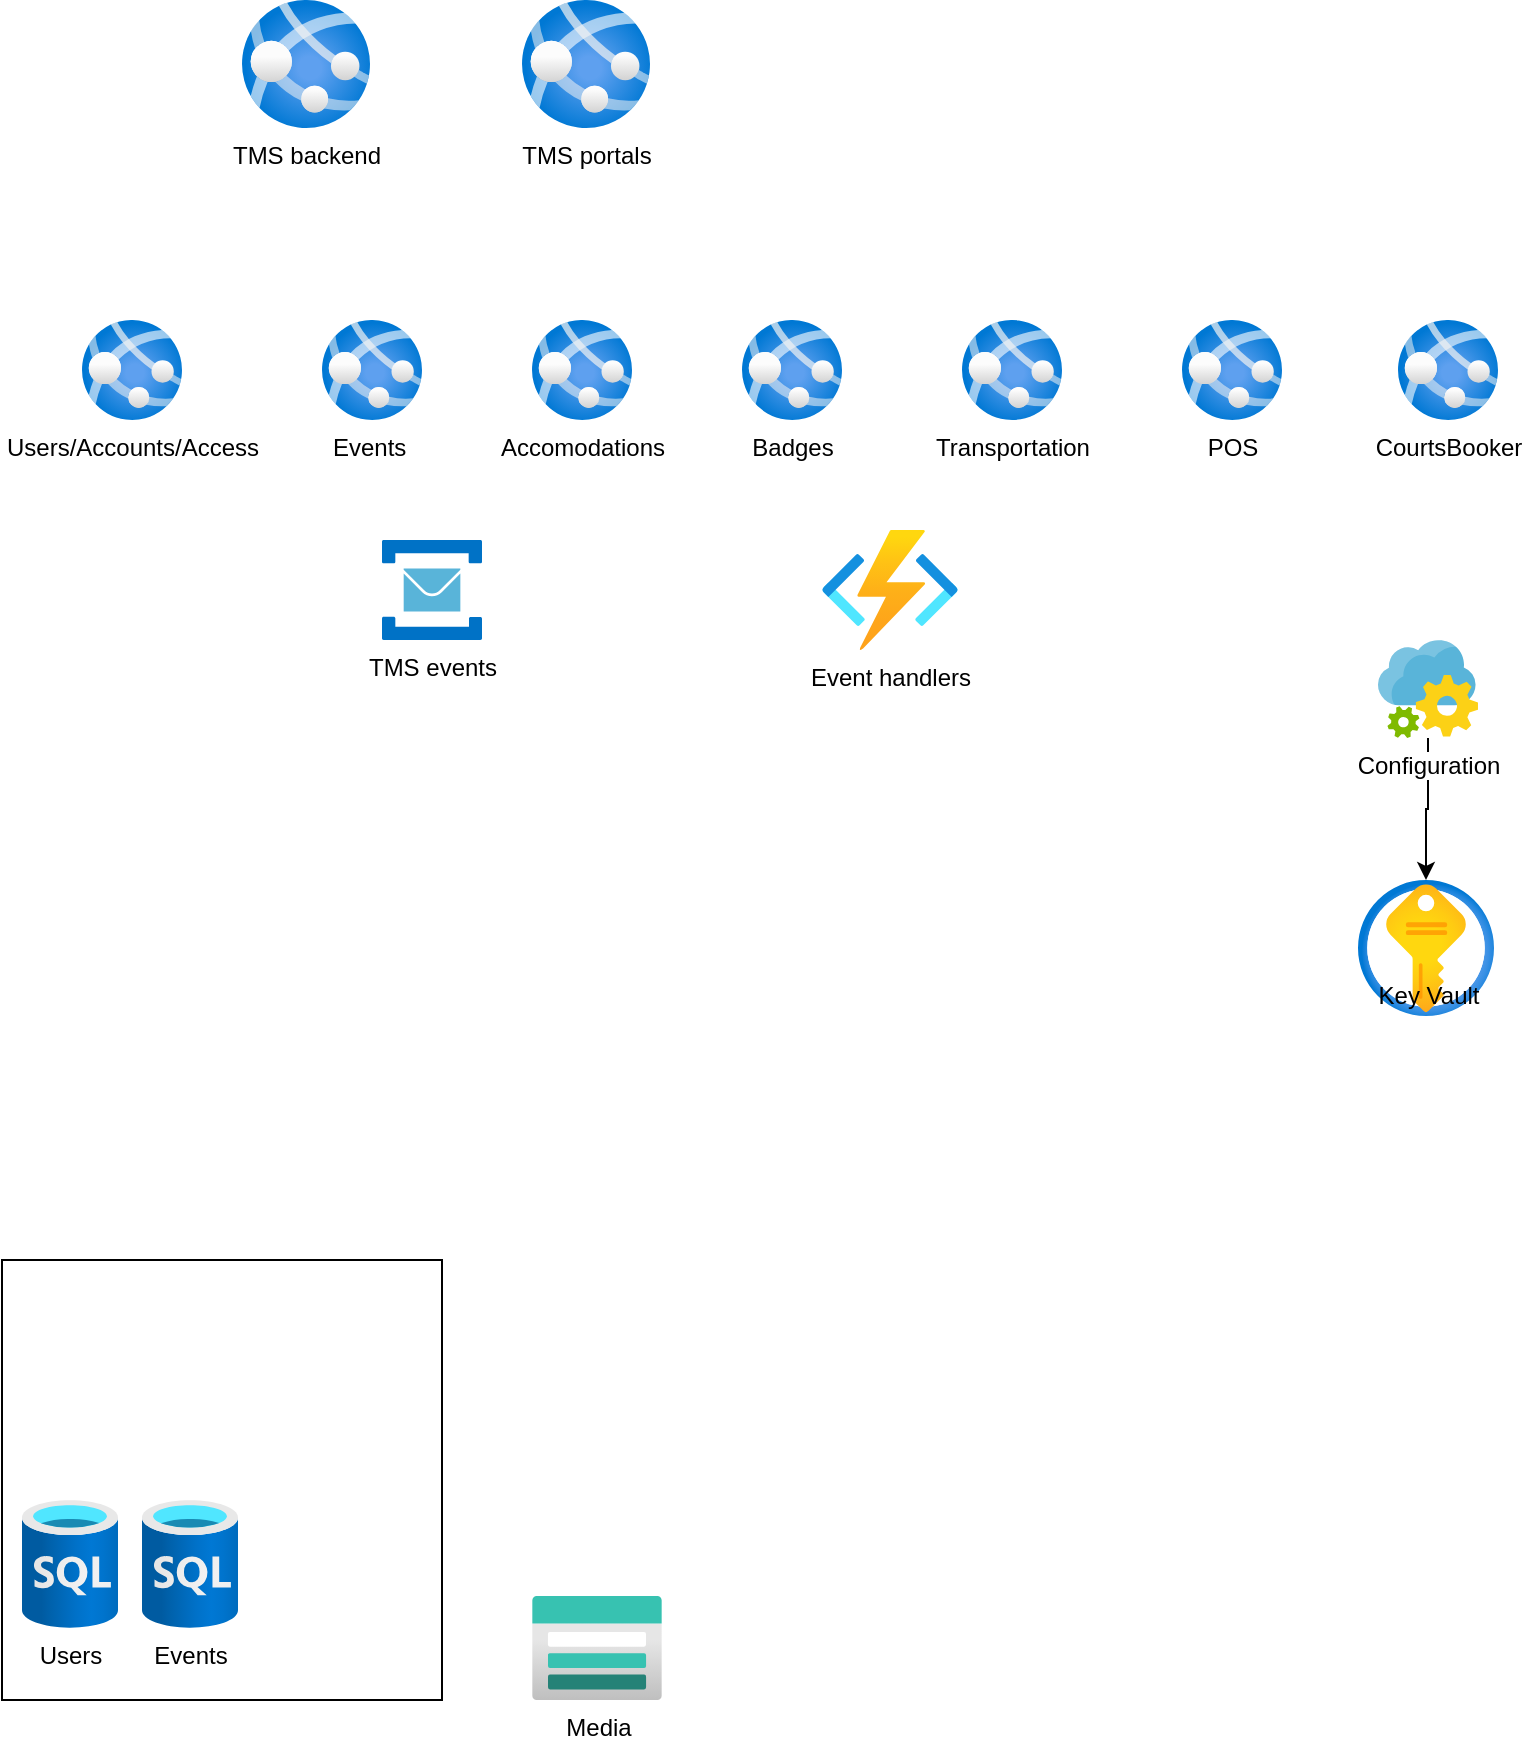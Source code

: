 <mxfile version="14.9.1" type="github">
  <diagram id="KYBh1_Fous7zdA7Xkofr" name="Page-1">
    <mxGraphModel dx="1800" dy="1086" grid="1" gridSize="10" guides="1" tooltips="1" connect="1" arrows="1" fold="1" page="1" pageScale="1" pageWidth="850" pageHeight="1100" math="0" shadow="0">
      <root>
        <mxCell id="0" />
        <mxCell id="1" parent="0" />
        <mxCell id="JVKzG8Sv0Ugj9nFfbJfG-4" value="" style="whiteSpace=wrap;html=1;aspect=fixed;" vertex="1" parent="1">
          <mxGeometry x="40" y="760" width="220" height="220" as="geometry" />
        </mxCell>
        <mxCell id="JVKzG8Sv0Ugj9nFfbJfG-2" value="Users" style="aspect=fixed;html=1;points=[];align=center;image;fontSize=12;image=img/lib/azure2/databases/SQL_Database.svg;" vertex="1" parent="1">
          <mxGeometry x="50" y="880" width="48" height="64" as="geometry" />
        </mxCell>
        <mxCell id="JVKzG8Sv0Ugj9nFfbJfG-3" value="Events" style="aspect=fixed;html=1;points=[];align=center;image;fontSize=12;image=img/lib/azure2/databases/SQL_Database.svg;" vertex="1" parent="1">
          <mxGeometry x="110" y="880" width="48" height="64" as="geometry" />
        </mxCell>
        <mxCell id="JVKzG8Sv0Ugj9nFfbJfG-5" value="TMS backend" style="aspect=fixed;html=1;points=[];align=center;image;fontSize=12;image=img/lib/azure2/compute/App_Services.svg;" vertex="1" parent="1">
          <mxGeometry x="160" y="130" width="64" height="64" as="geometry" />
        </mxCell>
        <mxCell id="JVKzG8Sv0Ugj9nFfbJfG-6" value="TMS portals" style="aspect=fixed;html=1;points=[];align=center;image;fontSize=12;image=img/lib/azure2/compute/App_Services.svg;" vertex="1" parent="1">
          <mxGeometry x="300" y="130" width="64" height="64" as="geometry" />
        </mxCell>
        <mxCell id="JVKzG8Sv0Ugj9nFfbJfG-7" value="Users/Accounts/Access" style="aspect=fixed;html=1;points=[];align=center;image;fontSize=12;image=img/lib/azure2/compute/App_Services.svg;" vertex="1" parent="1">
          <mxGeometry x="80" y="290" width="50" height="50" as="geometry" />
        </mxCell>
        <mxCell id="JVKzG8Sv0Ugj9nFfbJfG-8" value="Events&amp;nbsp;" style="aspect=fixed;html=1;points=[];align=center;image;fontSize=12;image=img/lib/azure2/compute/App_Services.svg;" vertex="1" parent="1">
          <mxGeometry x="200" y="290" width="50" height="50" as="geometry" />
        </mxCell>
        <mxCell id="JVKzG8Sv0Ugj9nFfbJfG-10" value="Accomodations" style="aspect=fixed;html=1;points=[];align=center;image;fontSize=12;image=img/lib/azure2/compute/App_Services.svg;" vertex="1" parent="1">
          <mxGeometry x="305" y="290" width="50" height="50" as="geometry" />
        </mxCell>
        <mxCell id="JVKzG8Sv0Ugj9nFfbJfG-11" value="Badges" style="aspect=fixed;html=1;points=[];align=center;image;fontSize=12;image=img/lib/azure2/compute/App_Services.svg;" vertex="1" parent="1">
          <mxGeometry x="410" y="290" width="50" height="50" as="geometry" />
        </mxCell>
        <mxCell id="JVKzG8Sv0Ugj9nFfbJfG-12" value="Media" style="aspect=fixed;html=1;points=[];align=center;image;fontSize=12;image=img/lib/azure2/storage/Storage_Accounts.svg;" vertex="1" parent="1">
          <mxGeometry x="305" y="928" width="65" height="52" as="geometry" />
        </mxCell>
        <mxCell id="JVKzG8Sv0Ugj9nFfbJfG-13" value="" style="aspect=fixed;html=1;points=[];align=center;image;fontSize=12;image=img/lib/azure2/security/Key_Vaults.svg;" vertex="1" parent="1">
          <mxGeometry x="718" y="570" width="68" height="68" as="geometry" />
        </mxCell>
        <mxCell id="JVKzG8Sv0Ugj9nFfbJfG-14" value="Key Vault&lt;br&gt;" style="text;html=1;align=center;verticalAlign=middle;resizable=0;points=[];autosize=1;strokeColor=none;" vertex="1" parent="1">
          <mxGeometry x="718" y="618" width="70" height="20" as="geometry" />
        </mxCell>
        <mxCell id="JVKzG8Sv0Ugj9nFfbJfG-18" value="Transportation" style="aspect=fixed;html=1;points=[];align=center;image;fontSize=12;image=img/lib/azure2/compute/App_Services.svg;" vertex="1" parent="1">
          <mxGeometry x="520" y="290" width="50" height="50" as="geometry" />
        </mxCell>
        <mxCell id="JVKzG8Sv0Ugj9nFfbJfG-19" value="POS" style="aspect=fixed;html=1;points=[];align=center;image;fontSize=12;image=img/lib/azure2/compute/App_Services.svg;" vertex="1" parent="1">
          <mxGeometry x="630" y="290" width="50" height="50" as="geometry" />
        </mxCell>
        <mxCell id="JVKzG8Sv0Ugj9nFfbJfG-20" value="CourtsBooker" style="aspect=fixed;html=1;points=[];align=center;image;fontSize=12;image=img/lib/azure2/compute/App_Services.svg;" vertex="1" parent="1">
          <mxGeometry x="738" y="290" width="50" height="50" as="geometry" />
        </mxCell>
        <mxCell id="JVKzG8Sv0Ugj9nFfbJfG-23" value="TMS events" style="aspect=fixed;html=1;points=[];align=center;image;fontSize=12;image=img/lib/mscae/Service_Bus.svg;" vertex="1" parent="1">
          <mxGeometry x="230" y="400" width="50" height="50" as="geometry" />
        </mxCell>
        <mxCell id="JVKzG8Sv0Ugj9nFfbJfG-29" value="Event handlers" style="aspect=fixed;html=1;points=[];align=center;image;fontSize=12;image=img/lib/azure2/compute/Function_Apps.svg;" vertex="1" parent="1">
          <mxGeometry x="450" y="395" width="68" height="60" as="geometry" />
        </mxCell>
        <mxCell id="JVKzG8Sv0Ugj9nFfbJfG-32" style="edgeStyle=orthogonalEdgeStyle;rounded=0;orthogonalLoop=1;jettySize=auto;html=1;" edge="1" parent="1" source="JVKzG8Sv0Ugj9nFfbJfG-30" target="JVKzG8Sv0Ugj9nFfbJfG-13">
          <mxGeometry relative="1" as="geometry" />
        </mxCell>
        <mxCell id="JVKzG8Sv0Ugj9nFfbJfG-30" value="Configuration" style="aspect=fixed;html=1;points=[];align=center;image;fontSize=12;image=img/lib/mscae/App_Configuration.svg;" vertex="1" parent="1">
          <mxGeometry x="728" y="450" width="50" height="49" as="geometry" />
        </mxCell>
      </root>
    </mxGraphModel>
  </diagram>
</mxfile>
